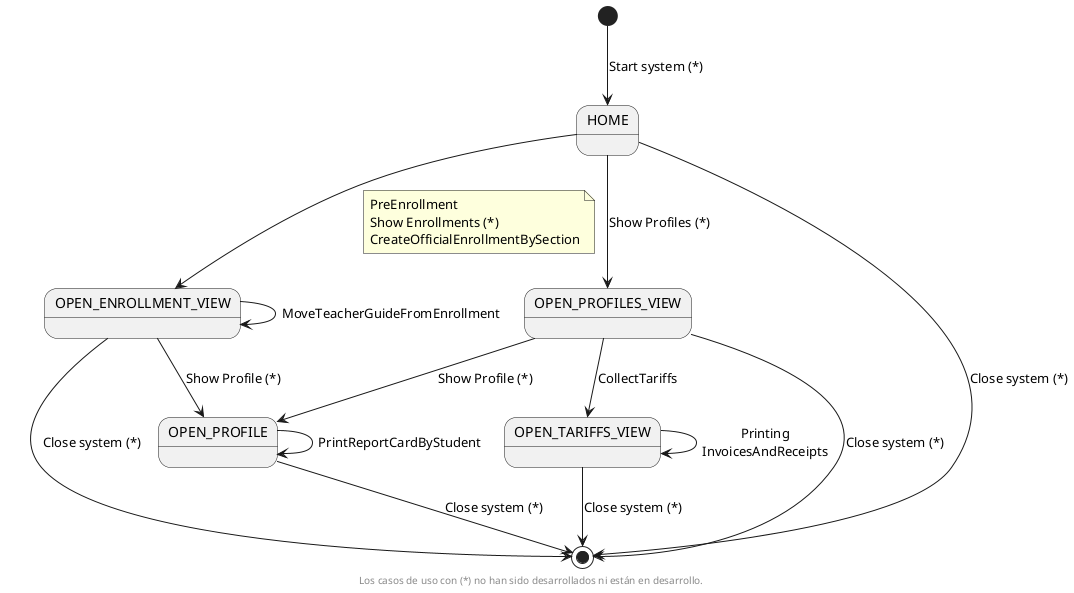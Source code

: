 @startuml
'skinparam BackgroundColor transparent
footer Los casos de uso con (*) no han sido desarrollados ni están en desarrollo.


state Initial as "HOME"
state s1 as "OPEN_ENROLLMENT_VIEW"
state s2 as "OPEN_PROFILES_VIEW"
state s3 as "OPEN_PROFILE"
state s4 as "OPEN_TARIFFS_VIEW"


[*] --> Initial : Start system (*)

Initial --> s1
note on link
    PreEnrollment
    Show Enrollments (*)
    CreateOfficialEnrollmentBySection
end note
s1 --> s3 : Show Profile (*)
s1 --> s1 : MoveTeacherGuideFromEnrollment



Initial --> s2 : Show Profiles (*)
s2 --> s3 : Show Profile (*)


s3 --> s3 : PrintReportCardByStudent



s2 --> s4 : CollectTariffs
s4 --> s4 : Printing\nInvoicesAndReceipts



Initial --> [*] : Close system (*)
s1 --> [*] : Close system (*)
s2 --> [*] : Close system (*)
s3 --> [*] : Close system (*)
s4 --> [*] : Close system (*)
@enduml